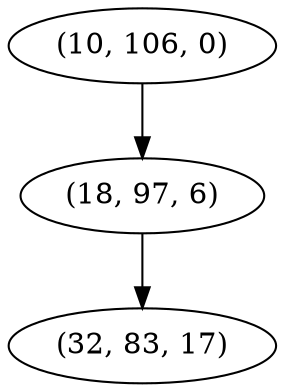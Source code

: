 digraph tree {
    "(10, 106, 0)";
    "(18, 97, 6)";
    "(32, 83, 17)";
    "(10, 106, 0)" -> "(18, 97, 6)";
    "(18, 97, 6)" -> "(32, 83, 17)";
}

